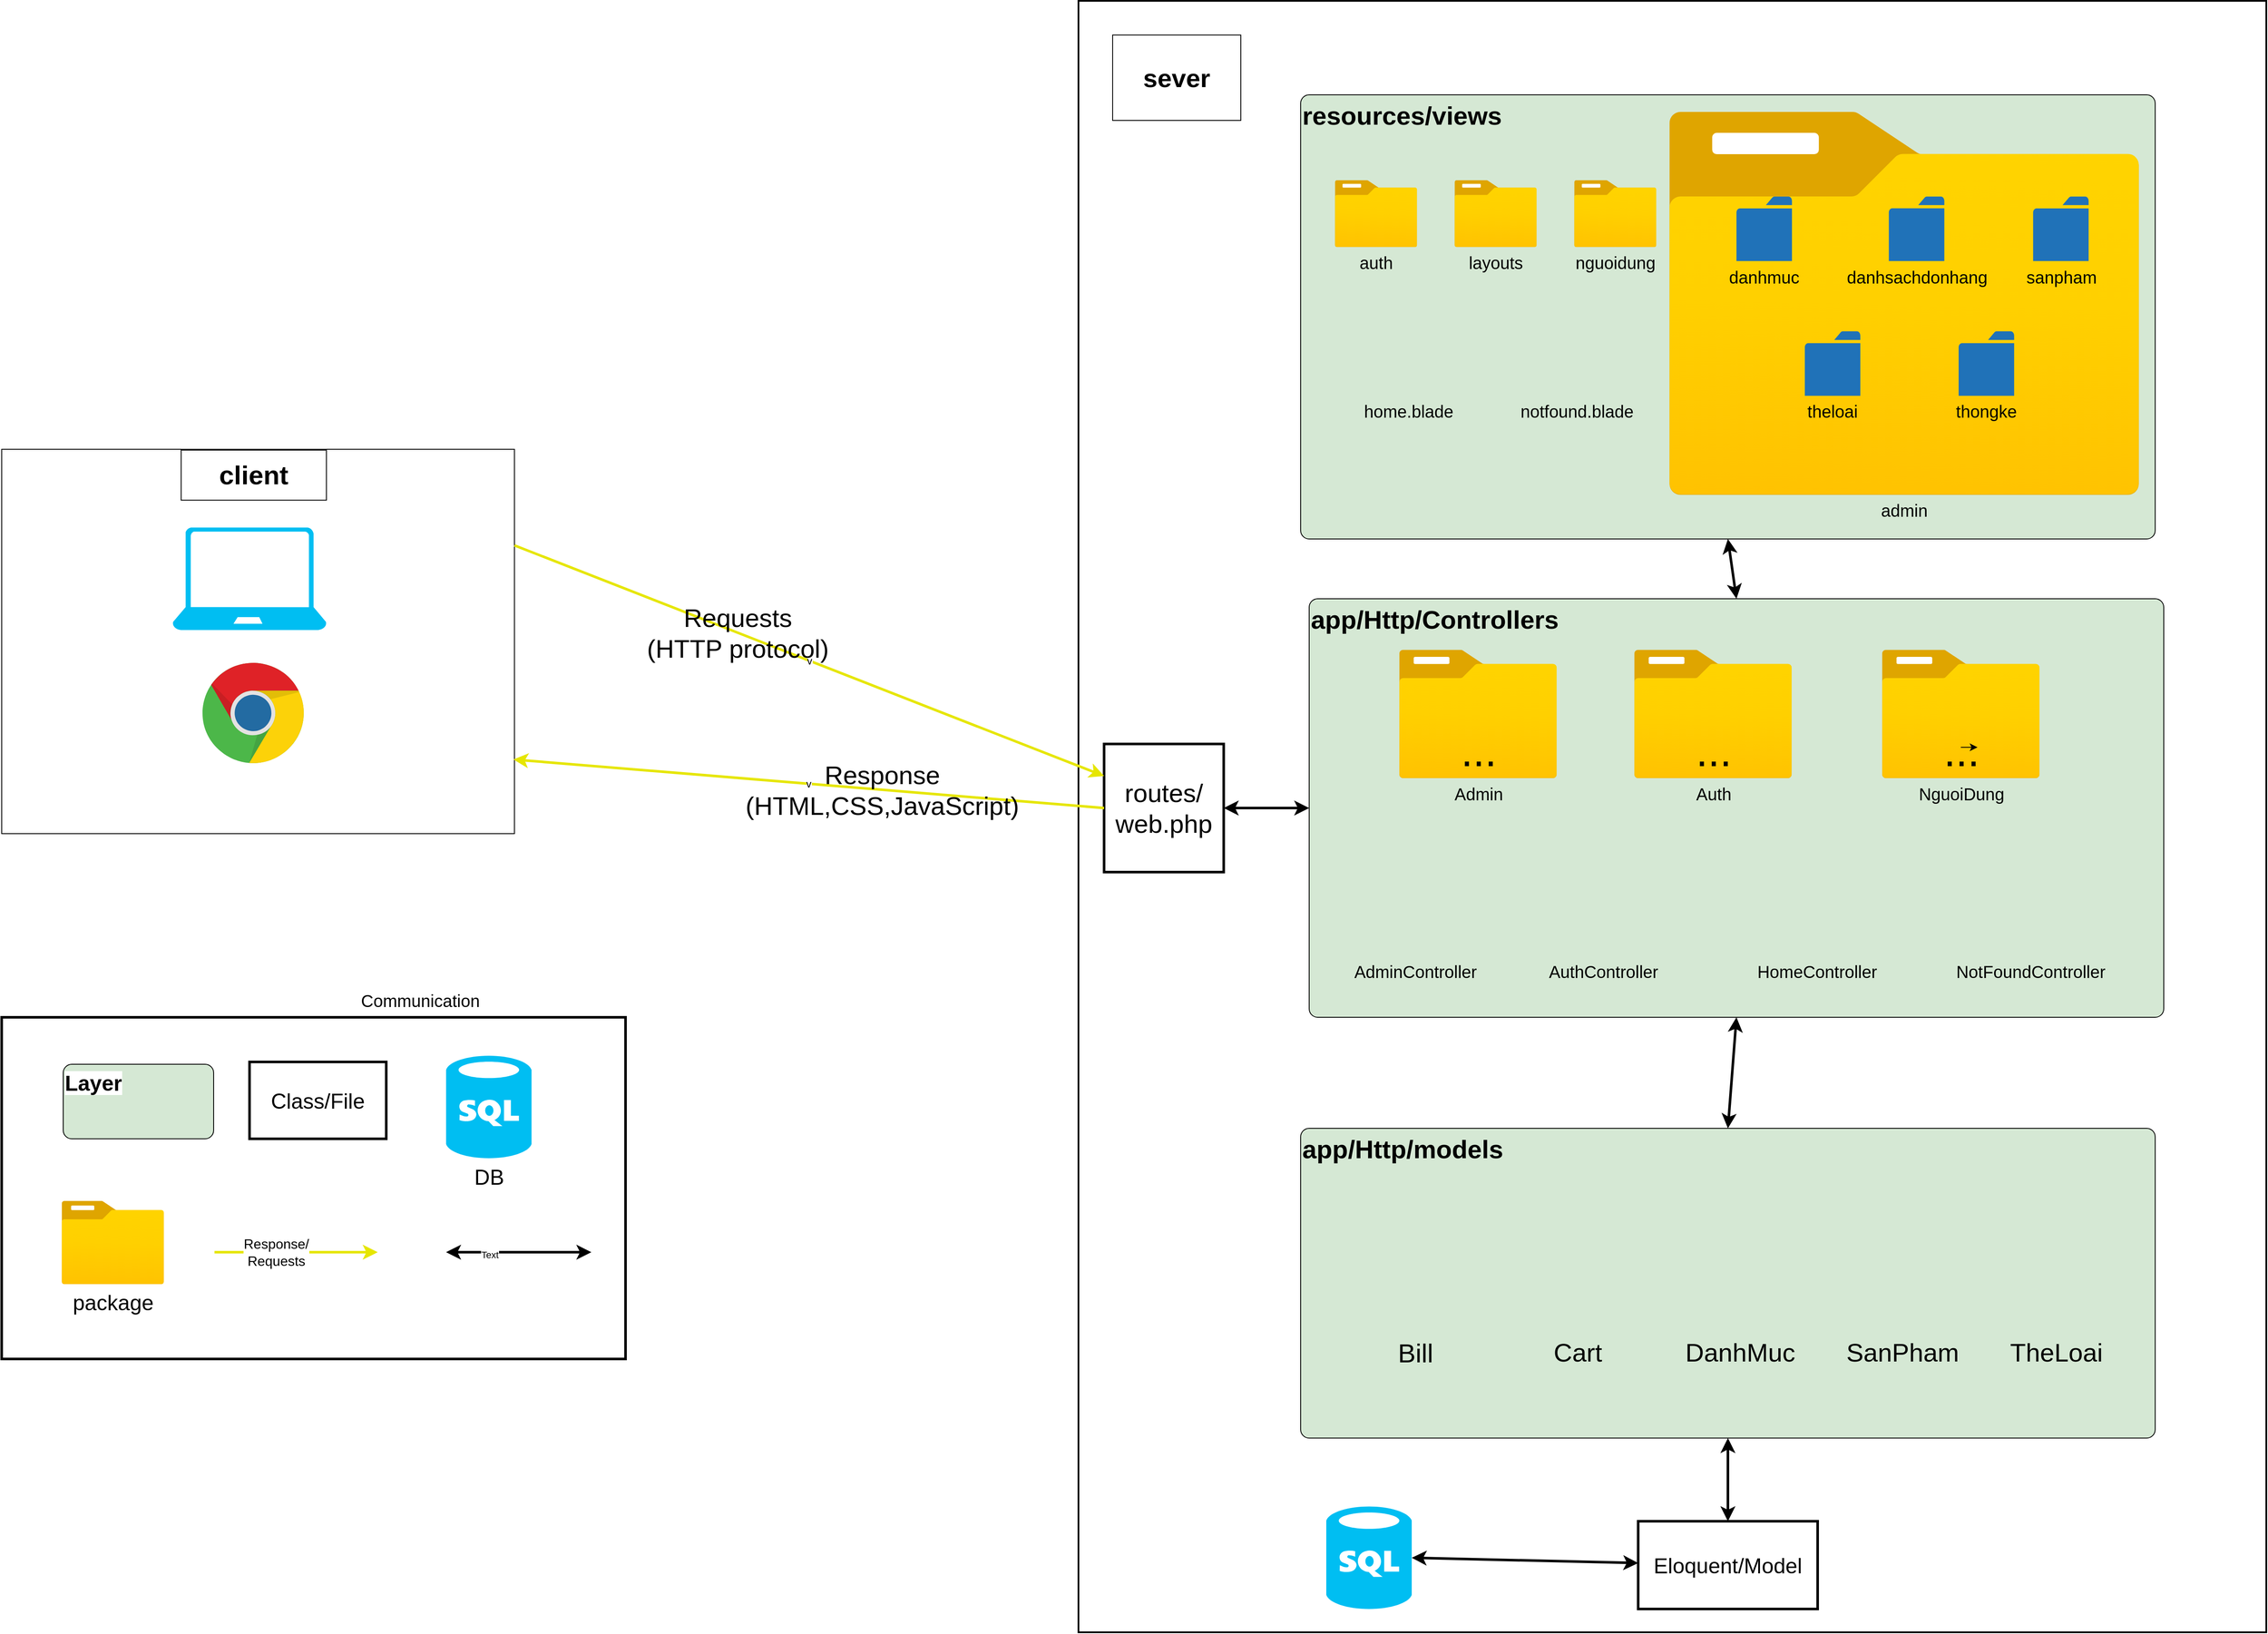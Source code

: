 <mxfile version="21.2.1" type="device">
  <diagram id="R2lEEEUBdFMjLlhIrx00" name="Page-1">
    <mxGraphModel dx="3373" dy="1453" grid="1" gridSize="10" guides="1" tooltips="1" connect="1" arrows="1" fold="1" page="1" pageScale="1" pageWidth="850" pageHeight="1100" background="#FFFFFF" math="0" shadow="0" extFonts="Permanent Marker^https://fonts.googleapis.com/css?family=Permanent+Marker">
      <root>
        <mxCell id="0" />
        <mxCell id="1" parent="0" />
        <mxCell id="5I6KbbuqI9N9IZFCoAGK-53" value="" style="rounded=0;whiteSpace=wrap;html=1;fontSize=20;strokeWidth=3;" parent="1" vertex="1">
          <mxGeometry x="-780" y="1365" width="730" height="400" as="geometry" />
        </mxCell>
        <mxCell id="iftpOIWhje2gakNTgD5A-1" value="" style="rounded=0;whiteSpace=wrap;html=1;spacing=2;strokeWidth=2;" parent="1" vertex="1">
          <mxGeometry x="480" y="175" width="1390" height="1910" as="geometry" />
        </mxCell>
        <mxCell id="iftpOIWhje2gakNTgD5A-53" value="&lt;span style=&quot;font-size: 30px;&quot;&gt;app/Http/models&lt;/span&gt;" style="points=[[0.25,0,0],[0.5,0,0],[0.75,0,0],[1,0.25,0],[1,0.5,0],[1,0.75,0],[0.75,1,0],[0.5,1,0],[0.25,1,0],[0,0.75,0],[0,0.5,0],[0,0.25,0]];shape=mxgraph.bpmn.task;whiteSpace=wrap;rectStyle=rounded;size=10;html=1;container=1;expand=0;collapsible=0;taskMarker=abstract;align=left;verticalAlign=top;labelBackgroundColor=none;fontSize=30;fontStyle=1;fillColor=#D5E8D4;fontColor=default;" parent="1" vertex="1">
          <mxGeometry x="740" y="1495" width="1000" height="362.61" as="geometry" />
        </mxCell>
        <mxCell id="klRfohYhWpBR4-_uK9t3-46" value="TheLoai" style="shape=image;html=1;verticalAlign=top;verticalLabelPosition=bottom;labelBackgroundColor=none;imageAspect=0;aspect=fixed;image=https://cdn1.iconfinder.com/data/icons/bootstrap-vol-3/16/filetype-php-128.png;fontSize=30;" vertex="1" parent="iftpOIWhje2gakNTgD5A-53">
          <mxGeometry x="820" y="110" width="128" height="128" as="geometry" />
        </mxCell>
        <mxCell id="klRfohYhWpBR4-_uK9t3-45" value="SanPham" style="shape=image;html=1;verticalAlign=top;verticalLabelPosition=bottom;labelBackgroundColor=none;imageAspect=0;aspect=fixed;image=https://cdn1.iconfinder.com/data/icons/bootstrap-vol-3/16/filetype-php-128.png;fontSize=30;" vertex="1" parent="iftpOIWhje2gakNTgD5A-53">
          <mxGeometry x="640" y="110" width="128" height="128" as="geometry" />
        </mxCell>
        <mxCell id="klRfohYhWpBR4-_uK9t3-44" value="DanhMuc" style="shape=image;html=1;verticalAlign=top;verticalLabelPosition=bottom;labelBackgroundColor=none;imageAspect=0;aspect=fixed;image=https://cdn1.iconfinder.com/data/icons/bootstrap-vol-3/16/filetype-php-128.png;fontSize=30;" vertex="1" parent="iftpOIWhje2gakNTgD5A-53">
          <mxGeometry x="450" y="110" width="128" height="128" as="geometry" />
        </mxCell>
        <mxCell id="klRfohYhWpBR4-_uK9t3-43" value="Bill" style="shape=image;html=1;verticalAlign=top;verticalLabelPosition=bottom;labelBackgroundColor=none;imageAspect=0;aspect=fixed;image=https://cdn1.iconfinder.com/data/icons/bootstrap-vol-3/16/filetype-php-128.png;fontSize=31;" vertex="1" parent="iftpOIWhje2gakNTgD5A-53">
          <mxGeometry x="70" y="110.0" width="128" height="128" as="geometry" />
        </mxCell>
        <mxCell id="klRfohYhWpBR4-_uK9t3-47" value="Cart" style="shape=image;html=1;verticalAlign=top;verticalLabelPosition=bottom;labelBackgroundColor=none;imageAspect=0;aspect=fixed;image=https://cdn1.iconfinder.com/data/icons/bootstrap-vol-3/16/filetype-php-128.png;fontSize=30;" vertex="1" parent="iftpOIWhje2gakNTgD5A-53">
          <mxGeometry x="260" y="110" width="128" height="128" as="geometry" />
        </mxCell>
        <mxCell id="iftpOIWhje2gakNTgD5A-6" value="&lt;span style=&quot;font-size: 30px;&quot;&gt;resources/views&lt;/span&gt;" style="points=[[0.25,0,0],[0.5,0,0],[0.75,0,0],[1,0.25,0],[1,0.5,0],[1,0.75,0],[0.75,1,0],[0.5,1,0],[0.25,1,0],[0,0.75,0],[0,0.5,0],[0,0.25,0]];shape=mxgraph.bpmn.task;whiteSpace=wrap;rectStyle=rounded;size=10;html=1;container=1;expand=0;collapsible=0;taskMarker=abstract;align=left;verticalAlign=top;labelBackgroundColor=none;fontStyle=1;fontSize=30;fillColor=#D5E8D4;" parent="1" vertex="1">
          <mxGeometry x="740" y="285" width="1000" height="520" as="geometry" />
        </mxCell>
        <mxCell id="5I6KbbuqI9N9IZFCoAGK-5" value="layouts" style="image;aspect=fixed;html=1;points=[];align=center;fontSize=20;image=img/lib/azure2/general/Folder_Blank.svg;labelBackgroundColor=none;" parent="iftpOIWhje2gakNTgD5A-6" vertex="1">
          <mxGeometry x="180" y="100" width="96.38" height="78.21" as="geometry" />
        </mxCell>
        <mxCell id="klRfohYhWpBR4-_uK9t3-5" value="home.blade" style="shape=image;html=1;verticalAlign=top;verticalLabelPosition=bottom;labelBackgroundColor=none;imageAspect=0;aspect=fixed;image=https://cdn1.iconfinder.com/data/icons/bootstrap-vol-3/16/filetype-php-128.png;fontSize=20;" vertex="1" parent="iftpOIWhje2gakNTgD5A-6">
          <mxGeometry x="79.996" y="260.0" width="92.406" height="92.406" as="geometry" />
        </mxCell>
        <mxCell id="klRfohYhWpBR4-_uK9t3-7" value="notfound.blade" style="shape=image;html=1;verticalAlign=top;verticalLabelPosition=bottom;labelBackgroundColor=none;imageAspect=0;aspect=fixed;image=https://cdn1.iconfinder.com/data/icons/bootstrap-vol-3/16/filetype-php-128.png;fontSize=20;" vertex="1" parent="iftpOIWhje2gakNTgD5A-6">
          <mxGeometry x="276.375" y="260.0" width="92.406" height="92.406" as="geometry" />
        </mxCell>
        <mxCell id="5I6KbbuqI9N9IZFCoAGK-3" value="nguoidung" style="image;aspect=fixed;html=1;points=[];align=center;fontSize=20;image=img/lib/azure2/general/Folder_Blank.svg;labelBackgroundColor=none;" parent="iftpOIWhje2gakNTgD5A-6" vertex="1">
          <mxGeometry x="320" y="100" width="96.38" height="78.22" as="geometry" />
        </mxCell>
        <mxCell id="5I6KbbuqI9N9IZFCoAGK-11" value="admin" style="image;aspect=fixed;html=1;points=[];align=center;fontSize=20;image=img/lib/azure2/general/Folder_Blank.svg;labelBackgroundColor=none;" parent="iftpOIWhje2gakNTgD5A-6" vertex="1">
          <mxGeometry x="430" y="20" width="552.46" height="448.38" as="geometry" />
        </mxCell>
        <mxCell id="5I6KbbuqI9N9IZFCoAGK-14" value="danhmuc" style="sketch=0;pointerEvents=1;shadow=0;dashed=0;html=1;strokeColor=none;labelPosition=center;verticalLabelPosition=bottom;verticalAlign=top;outlineConnect=0;align=center;shape=mxgraph.office.concepts.folder;fillColor=#2072B8;fontSize=20;" parent="iftpOIWhje2gakNTgD5A-6" vertex="1">
          <mxGeometry x="509.997" y="119.1" width="64.935" height="75.484" as="geometry" />
        </mxCell>
        <mxCell id="5I6KbbuqI9N9IZFCoAGK-16" value="danhsachdonhang" style="sketch=0;pointerEvents=1;shadow=0;dashed=0;html=1;strokeColor=none;labelPosition=center;verticalLabelPosition=bottom;verticalAlign=top;outlineConnect=0;align=center;shape=mxgraph.office.concepts.folder;fillColor=#2072B8;fontSize=20;" parent="iftpOIWhje2gakNTgD5A-6" vertex="1">
          <mxGeometry x="688.308" y="119.097" width="64.935" height="75.484" as="geometry" />
        </mxCell>
        <mxCell id="5I6KbbuqI9N9IZFCoAGK-1" value="auth" style="image;aspect=fixed;html=1;points=[];align=center;fontSize=20;image=img/lib/azure2/general/Folder_Blank.svg;labelBackgroundColor=none;" parent="iftpOIWhje2gakNTgD5A-6" vertex="1">
          <mxGeometry x="40" y="100" width="96.38" height="78.22" as="geometry" />
        </mxCell>
        <mxCell id="klRfohYhWpBR4-_uK9t3-11" value="theloai" style="sketch=0;pointerEvents=1;shadow=0;dashed=0;html=1;strokeColor=none;labelPosition=center;verticalLabelPosition=bottom;verticalAlign=top;outlineConnect=0;align=center;shape=mxgraph.office.concepts.folder;fillColor=#2072B8;fontSize=20;" vertex="1" parent="iftpOIWhje2gakNTgD5A-6">
          <mxGeometry x="589.998" y="276.92" width="64.935" height="75.484" as="geometry" />
        </mxCell>
        <mxCell id="klRfohYhWpBR4-_uK9t3-10" value="sanpham" style="sketch=0;pointerEvents=1;shadow=0;dashed=0;html=1;strokeColor=none;labelPosition=center;verticalLabelPosition=bottom;verticalAlign=top;outlineConnect=0;align=center;shape=mxgraph.office.concepts.folder;fillColor=#2072B8;fontSize=20;" vertex="1" parent="iftpOIWhje2gakNTgD5A-6">
          <mxGeometry x="857.147" y="119.1" width="64.935" height="75.484" as="geometry" />
        </mxCell>
        <mxCell id="klRfohYhWpBR4-_uK9t3-22" value="thongke" style="sketch=0;pointerEvents=1;shadow=0;dashed=0;html=1;strokeColor=none;labelPosition=center;verticalLabelPosition=bottom;verticalAlign=top;outlineConnect=0;align=center;shape=mxgraph.office.concepts.folder;fillColor=#2072B8;fontSize=20;" vertex="1" parent="iftpOIWhje2gakNTgD5A-6">
          <mxGeometry x="769.998" y="276.92" width="64.935" height="75.484" as="geometry" />
        </mxCell>
        <mxCell id="iftpOIWhje2gakNTgD5A-3" value="&lt;span style=&quot;font-size: 30px;&quot;&gt;sever&lt;/span&gt;" style="rounded=0;whiteSpace=wrap;html=1;fontStyle=1;fontSize=30;" parent="1" vertex="1">
          <mxGeometry x="520" y="215" width="150" height="100" as="geometry" />
        </mxCell>
        <mxCell id="iftpOIWhje2gakNTgD5A-28" value="&lt;span style=&quot;font-size: 30px;&quot;&gt;app/Http/Controllers&lt;/span&gt;" style="points=[[0.25,0,0],[0.5,0,0],[0.75,0,0],[1,0.25,0],[1,0.5,0],[1,0.75,0],[0.75,1,0],[0.5,1,0],[0.25,1,0],[0,0.75,0],[0,0.5,0],[0,0.25,0]];shape=mxgraph.bpmn.task;whiteSpace=wrap;rectStyle=rounded;size=10;html=1;container=1;expand=0;collapsible=0;taskMarker=abstract;align=left;verticalAlign=top;labelBackgroundColor=none;fontSize=30;fontStyle=1;fillColor=#D5E8D4;" parent="1" vertex="1">
          <mxGeometry x="750" y="875" width="1000" height="490" as="geometry" />
        </mxCell>
        <mxCell id="5I6KbbuqI9N9IZFCoAGK-19" value="&lt;font style=&quot;font-size: 20px;&quot;&gt;Admin&lt;/font&gt;" style="image;aspect=fixed;html=1;points=[];align=center;fontSize=12;image=img/lib/azure2/general/Folder_Blank.svg;labelBackgroundColor=none;" parent="iftpOIWhje2gakNTgD5A-28" vertex="1">
          <mxGeometry x="105" y="59.76" width="185.12" height="150.24" as="geometry" />
        </mxCell>
        <mxCell id="klRfohYhWpBR4-_uK9t3-24" value="&lt;font style=&quot;font-size: 20px;&quot;&gt;NguoiDung&lt;/font&gt;" style="image;aspect=fixed;html=1;points=[];align=center;fontSize=12;image=img/lib/azure2/general/Folder_Blank.svg;labelBackgroundColor=none;" vertex="1" parent="iftpOIWhje2gakNTgD5A-28">
          <mxGeometry x="670" y="59.76" width="185.11" height="150.24" as="geometry" />
        </mxCell>
        <mxCell id="klRfohYhWpBR4-_uK9t3-25" value="&lt;font style=&quot;font-size: 20px;&quot;&gt;Auth&lt;/font&gt;" style="image;aspect=fixed;html=1;points=[];align=center;fontSize=12;image=img/lib/azure2/general/Folder_Blank.svg;labelBackgroundColor=none;" vertex="1" parent="iftpOIWhje2gakNTgD5A-28">
          <mxGeometry x="380" y="59.76" width="185.12" height="150.24" as="geometry" />
        </mxCell>
        <mxCell id="klRfohYhWpBR4-_uK9t3-32" value="AdminController" style="shape=image;html=1;verticalAlign=top;verticalLabelPosition=bottom;labelBackgroundColor=none;imageAspect=0;aspect=fixed;image=https://cdn1.iconfinder.com/data/icons/bootstrap-vol-3/16/filetype-php-128.png;fontSize=20;" vertex="1" parent="iftpOIWhje2gakNTgD5A-28">
          <mxGeometry x="60" y="290" width="128" height="128" as="geometry" />
        </mxCell>
        <mxCell id="klRfohYhWpBR4-_uK9t3-35" value="NotFoundController" style="shape=image;html=1;verticalAlign=top;verticalLabelPosition=bottom;labelBackgroundColor=none;imageAspect=0;aspect=fixed;image=https://cdn1.iconfinder.com/data/icons/bootstrap-vol-3/16/filetype-php-128.png;fontSize=20;" vertex="1" parent="iftpOIWhje2gakNTgD5A-28">
          <mxGeometry x="780" y="290" width="128" height="128" as="geometry" />
        </mxCell>
        <mxCell id="klRfohYhWpBR4-_uK9t3-34" value="HomeController" style="shape=image;html=1;verticalAlign=top;verticalLabelPosition=bottom;labelBackgroundColor=none;imageAspect=0;aspect=fixed;image=https://cdn1.iconfinder.com/data/icons/bootstrap-vol-3/16/filetype-php-128.png;fontSize=20;" vertex="1" parent="iftpOIWhje2gakNTgD5A-28">
          <mxGeometry x="530" y="290" width="128" height="128" as="geometry" />
        </mxCell>
        <mxCell id="klRfohYhWpBR4-_uK9t3-33" value="AuthController" style="shape=image;html=1;verticalAlign=top;verticalLabelPosition=bottom;labelBackgroundColor=none;imageAspect=0;aspect=fixed;image=https://cdn1.iconfinder.com/data/icons/bootstrap-vol-3/16/filetype-php-128.png;fontSize=20;" vertex="1" parent="iftpOIWhje2gakNTgD5A-28">
          <mxGeometry x="280" y="290" width="128" height="128" as="geometry" />
        </mxCell>
        <mxCell id="klRfohYhWpBR4-_uK9t3-37" value="..." style="shape=image;html=1;verticalAlign=top;verticalLabelPosition=bottom;labelBackgroundColor=none;imageAspect=0;aspect=fixed;image=https://cdn1.iconfinder.com/data/icons/bootstrap-vol-3/16/filetype-php-128.png;fontSize=50;horizontal=1;labelPosition=center;align=center;labelBorderColor=none;spacing=1;spacingTop=-31;" vertex="1" parent="iftpOIWhje2gakNTgD5A-28">
          <mxGeometry x="158.56" y="95.88" width="78" height="78" as="geometry" />
        </mxCell>
        <mxCell id="klRfohYhWpBR4-_uK9t3-40" value="..." style="shape=image;html=1;verticalAlign=top;verticalLabelPosition=bottom;labelBackgroundColor=none;imageAspect=0;aspect=fixed;image=https://cdn1.iconfinder.com/data/icons/bootstrap-vol-3/16/filetype-php-128.png;fontSize=50;horizontal=1;labelPosition=center;align=center;labelBorderColor=none;spacing=1;spacingTop=-31;" vertex="1" parent="iftpOIWhje2gakNTgD5A-28">
          <mxGeometry x="723.55" y="95.88" width="78" height="78" as="geometry" />
        </mxCell>
        <mxCell id="klRfohYhWpBR4-_uK9t3-39" value="..." style="shape=image;html=1;verticalAlign=top;verticalLabelPosition=bottom;labelBackgroundColor=none;imageAspect=0;aspect=fixed;image=https://cdn1.iconfinder.com/data/icons/bootstrap-vol-3/16/filetype-php-128.png;fontSize=50;horizontal=1;labelPosition=center;align=center;labelBorderColor=none;spacing=1;spacingTop=-31;" vertex="1" parent="iftpOIWhje2gakNTgD5A-28">
          <mxGeometry x="433.56" y="95.88" width="78" height="78" as="geometry" />
        </mxCell>
        <mxCell id="klRfohYhWpBR4-_uK9t3-42" style="edgeStyle=orthogonalEdgeStyle;rounded=0;orthogonalLoop=1;jettySize=auto;html=1;exitX=0.5;exitY=1;exitDx=0;exitDy=0;entryX=0.75;entryY=1;entryDx=0;entryDy=0;" edge="1" parent="iftpOIWhje2gakNTgD5A-28" source="klRfohYhWpBR4-_uK9t3-40" target="klRfohYhWpBR4-_uK9t3-40">
          <mxGeometry relative="1" as="geometry" />
        </mxCell>
        <mxCell id="iftpOIWhje2gakNTgD5A-67" value="" style="verticalLabelPosition=bottom;html=1;verticalAlign=top;align=center;strokeColor=none;fillColor=#00BEF2;shape=mxgraph.azure.sql_database;" parent="1" vertex="1">
          <mxGeometry x="770" y="1937.74" width="100" height="120" as="geometry" />
        </mxCell>
        <mxCell id="iftpOIWhje2gakNTgD5A-68" value="" style="rounded=0;whiteSpace=wrap;html=1;" parent="1" vertex="1">
          <mxGeometry x="-780" y="700" width="600" height="450" as="geometry" />
        </mxCell>
        <mxCell id="iftpOIWhje2gakNTgD5A-71" value="" style="verticalLabelPosition=bottom;html=1;verticalAlign=top;align=center;strokeColor=none;fillColor=#00BEF2;shape=mxgraph.azure.laptop;pointerEvents=1;" parent="1" vertex="1">
          <mxGeometry x="-580" y="791.62" width="180" height="120" as="geometry" />
        </mxCell>
        <mxCell id="iftpOIWhje2gakNTgD5A-72" value="" style="dashed=0;outlineConnect=0;html=1;align=center;labelPosition=center;verticalLabelPosition=bottom;verticalAlign=top;shape=mxgraph.weblogos.chrome" parent="1" vertex="1">
          <mxGeometry x="-545" y="950" width="120" height="120" as="geometry" />
        </mxCell>
        <mxCell id="iftpOIWhje2gakNTgD5A-75" value="" style="shape=image;html=1;verticalAlign=top;verticalLabelPosition=bottom;labelBackgroundColor=#ffffff;imageAspect=0;aspect=fixed;image=https://cdn2.iconfinder.com/data/icons/browsers/Firefox.png" parent="1" vertex="1">
          <mxGeometry x="-345" y="950" width="128" height="128" as="geometry" />
        </mxCell>
        <mxCell id="iftpOIWhje2gakNTgD5A-76" value="&lt;span style=&quot;font-size: 31px;&quot;&gt;client&lt;/span&gt;" style="rounded=0;whiteSpace=wrap;html=1;fontStyle=1;fontSize=31;" parent="1" vertex="1">
          <mxGeometry x="-570" y="701" width="170" height="58.58" as="geometry" />
        </mxCell>
        <mxCell id="5I6KbbuqI9N9IZFCoAGK-33" value="&lt;font style=&quot;font-size: 25px;&quot;&gt;Eloquent/Model&lt;/font&gt;" style="rounded=0;whiteSpace=wrap;html=1;fontSize=25;strokeWidth=3;" parent="1" vertex="1">
          <mxGeometry x="1135" y="1955" width="210" height="102.74" as="geometry" />
        </mxCell>
        <mxCell id="5I6KbbuqI9N9IZFCoAGK-34" value="routes/&lt;br style=&quot;font-size: 30px;&quot;&gt;web.php" style="rounded=0;whiteSpace=wrap;html=1;fontSize=30;strokeWidth=3;" parent="1" vertex="1">
          <mxGeometry x="510" y="1045" width="140" height="150" as="geometry" />
        </mxCell>
        <mxCell id="5I6KbbuqI9N9IZFCoAGK-35" value="" style="endArrow=classic;startArrow=classic;html=1;rounded=0;fontSize=20;startSize=8;endSize=8;curved=1;strokeWidth=3;exitX=0.5;exitY=0;exitDx=0;exitDy=0;exitPerimeter=0;entryX=0.5;entryY=1;entryDx=0;entryDy=0;entryPerimeter=0;" parent="1" source="iftpOIWhje2gakNTgD5A-53" target="iftpOIWhje2gakNTgD5A-28" edge="1">
          <mxGeometry width="50" height="50" relative="1" as="geometry">
            <mxPoint x="1130" y="840" as="sourcePoint" />
            <mxPoint x="1180" y="790" as="targetPoint" />
          </mxGeometry>
        </mxCell>
        <mxCell id="5I6KbbuqI9N9IZFCoAGK-38" value="" style="endArrow=classic;startArrow=classic;html=1;rounded=0;fontSize=20;startSize=8;endSize=8;curved=1;strokeWidth=3;exitX=0.5;exitY=0;exitDx=0;exitDy=0;exitPerimeter=0;entryX=0.5;entryY=1;entryDx=0;entryDy=0;entryPerimeter=0;" parent="1" source="iftpOIWhje2gakNTgD5A-28" target="iftpOIWhje2gakNTgD5A-6" edge="1">
          <mxGeometry width="50" height="50" relative="1" as="geometry">
            <mxPoint x="620" y="997" as="sourcePoint" />
            <mxPoint x="719" y="938" as="targetPoint" />
          </mxGeometry>
        </mxCell>
        <mxCell id="5I6KbbuqI9N9IZFCoAGK-39" value="" style="endArrow=classic;startArrow=classic;html=1;rounded=0;fontSize=20;startSize=8;endSize=8;curved=1;strokeWidth=3;exitX=0.5;exitY=1;exitDx=0;exitDy=0;exitPerimeter=0;entryX=0.5;entryY=0;entryDx=0;entryDy=0;" parent="1" source="iftpOIWhje2gakNTgD5A-53" target="5I6KbbuqI9N9IZFCoAGK-33" edge="1">
          <mxGeometry width="50" height="50" relative="1" as="geometry">
            <mxPoint x="620" y="997" as="sourcePoint" />
            <mxPoint x="719" y="938" as="targetPoint" />
          </mxGeometry>
        </mxCell>
        <mxCell id="5I6KbbuqI9N9IZFCoAGK-40" value="" style="endArrow=classic;startArrow=classic;html=1;rounded=0;fontSize=20;startSize=8;endSize=8;curved=1;strokeWidth=3;exitX=1;exitY=0.5;exitDx=0;exitDy=0;exitPerimeter=0;" parent="1" source="iftpOIWhje2gakNTgD5A-67" target="5I6KbbuqI9N9IZFCoAGK-33" edge="1">
          <mxGeometry width="50" height="50" relative="1" as="geometry">
            <mxPoint x="681" y="1205" as="sourcePoint" />
            <mxPoint x="720" y="1300" as="targetPoint" />
          </mxGeometry>
        </mxCell>
        <mxCell id="5I6KbbuqI9N9IZFCoAGK-41" value="" style="endArrow=classic;startArrow=classic;html=1;rounded=0;fontSize=20;startSize=8;endSize=8;curved=1;strokeWidth=3;exitX=0;exitY=0.5;exitDx=0;exitDy=0;exitPerimeter=0;entryX=1;entryY=0.5;entryDx=0;entryDy=0;" parent="1" source="iftpOIWhje2gakNTgD5A-28" target="5I6KbbuqI9N9IZFCoAGK-34" edge="1">
          <mxGeometry width="50" height="50" relative="1" as="geometry">
            <mxPoint x="620" y="997" as="sourcePoint" />
            <mxPoint x="719" y="938" as="targetPoint" />
          </mxGeometry>
        </mxCell>
        <mxCell id="5I6KbbuqI9N9IZFCoAGK-42" value="v" style="endArrow=classic;html=1;rounded=0;fontSize=12;startSize=8;endSize=8;curved=1;exitX=1;exitY=0.25;exitDx=0;exitDy=0;entryX=0;entryY=0.25;entryDx=0;entryDy=0;fillColor=#ffff88;strokeColor=#E6E600;strokeWidth=3;" parent="1" source="iftpOIWhje2gakNTgD5A-68" target="5I6KbbuqI9N9IZFCoAGK-34" edge="1">
          <mxGeometry width="50" height="50" relative="1" as="geometry">
            <mxPoint x="-70" y="740" as="sourcePoint" />
            <mxPoint x="-20" y="690" as="targetPoint" />
          </mxGeometry>
        </mxCell>
        <mxCell id="5I6KbbuqI9N9IZFCoAGK-43" value="Requests&lt;br style=&quot;font-size: 30px;&quot;&gt;(HTTP protocol)" style="edgeLabel;html=1;align=center;verticalAlign=middle;resizable=0;points=[];fontSize=30;labelBackgroundColor=none;" parent="5I6KbbuqI9N9IZFCoAGK-42" vertex="1" connectable="0">
          <mxGeometry x="-0.246" relative="1" as="geometry">
            <mxPoint as="offset" />
          </mxGeometry>
        </mxCell>
        <mxCell id="5I6KbbuqI9N9IZFCoAGK-46" value="v" style="endArrow=classic;html=1;rounded=0;fontSize=12;startSize=8;endSize=8;curved=1;fillColor=#ffff88;strokeColor=#E6E600;strokeWidth=3;exitX=0;exitY=0.5;exitDx=0;exitDy=0;entryX=0.998;entryY=0.807;entryDx=0;entryDy=0;entryPerimeter=0;" parent="1" source="5I6KbbuqI9N9IZFCoAGK-34" target="iftpOIWhje2gakNTgD5A-68" edge="1">
          <mxGeometry width="50" height="50" relative="1" as="geometry">
            <mxPoint x="-30" y="880" as="sourcePoint" />
            <mxPoint x="-220" y="770" as="targetPoint" />
            <Array as="points" />
          </mxGeometry>
        </mxCell>
        <mxCell id="5I6KbbuqI9N9IZFCoAGK-47" value="&lt;div style=&quot;font-size: 30px;&quot;&gt;Response&lt;/div&gt;&lt;div style=&quot;font-size: 30px;&quot;&gt;(HTML,CSS,JavaScript)&lt;/div&gt;" style="edgeLabel;html=1;align=center;verticalAlign=middle;resizable=0;points=[];fontSize=30;labelBackgroundColor=none;" parent="5I6KbbuqI9N9IZFCoAGK-46" vertex="1" connectable="0">
          <mxGeometry x="-0.246" relative="1" as="geometry">
            <mxPoint as="offset" />
          </mxGeometry>
        </mxCell>
        <mxCell id="5I6KbbuqI9N9IZFCoAGK-49" value="&lt;font style=&quot;font-size: 25px;&quot;&gt;Class/File&lt;/font&gt;" style="rounded=0;whiteSpace=wrap;html=1;fontSize=25;strokeWidth=3;" parent="1" vertex="1">
          <mxGeometry x="-490" y="1417.26" width="160" height="90" as="geometry" />
        </mxCell>
        <mxCell id="5I6KbbuqI9N9IZFCoAGK-56" value="v" style="endArrow=classic;html=1;rounded=0;fontSize=12;startSize=8;endSize=8;curved=1;fillColor=#ffff88;strokeColor=#E6E600;strokeWidth=3;" parent="1" edge="1">
          <mxGeometry width="50" height="50" relative="1" as="geometry">
            <mxPoint x="-531" y="1640" as="sourcePoint" />
            <mxPoint x="-340" y="1640" as="targetPoint" />
            <Array as="points">
              <mxPoint x="-381" y="1640" />
            </Array>
          </mxGeometry>
        </mxCell>
        <mxCell id="5I6KbbuqI9N9IZFCoAGK-57" value="&lt;div&gt;Response/&lt;/div&gt;&lt;div&gt;Requests&lt;br style=&quot;border-color: var(--border-color);&quot;&gt;&lt;/div&gt;" style="edgeLabel;html=1;align=center;verticalAlign=middle;resizable=0;points=[];fontSize=16;" parent="5I6KbbuqI9N9IZFCoAGK-56" vertex="1" connectable="0">
          <mxGeometry x="-0.246" relative="1" as="geometry">
            <mxPoint as="offset" />
          </mxGeometry>
        </mxCell>
        <mxCell id="klRfohYhWpBR4-_uK9t3-57" value="&lt;div&gt;Response/&lt;/div&gt;&lt;div&gt;Requests&lt;br style=&quot;border-color: var(--border-color);&quot;&gt;&lt;/div&gt;" style="edgeLabel;html=1;align=center;verticalAlign=middle;resizable=0;points=[];fontSize=16;" vertex="1" connectable="0" parent="5I6KbbuqI9N9IZFCoAGK-56">
          <mxGeometry x="-0.246" relative="1" as="geometry">
            <mxPoint as="offset" />
          </mxGeometry>
        </mxCell>
        <mxCell id="5I6KbbuqI9N9IZFCoAGK-59" value="&lt;font style=&quot;font-size: 20px;&quot;&gt;Communication&lt;/font&gt;" style="text;html=1;strokeColor=none;fillColor=none;align=center;verticalAlign=middle;whiteSpace=wrap;rounded=0;fontSize=16;" parent="1" vertex="1">
          <mxGeometry x="-350" y="1330" width="120" height="30" as="geometry" />
        </mxCell>
        <mxCell id="klRfohYhWpBR4-_uK9t3-3" value="" style="shape=image;html=1;verticalAlign=top;verticalLabelPosition=bottom;labelBackgroundColor=#ffffff;imageAspect=0;aspect=fixed;image=https://cdn2.iconfinder.com/data/icons/social-media-2189/48/13-Opera-128.png" vertex="1" parent="1">
          <mxGeometry x="-730" y="950" width="128" height="128" as="geometry" />
        </mxCell>
        <mxCell id="klRfohYhWpBR4-_uK9t3-55" value="&lt;span style=&quot;background-color: rgb(255, 255, 255); font-size: 25px;&quot;&gt;Layer&lt;/span&gt;" style="points=[[0.25,0,0],[0.5,0,0],[0.75,0,0],[1,0.25,0],[1,0.5,0],[1,0.75,0],[0.75,1,0],[0.5,1,0],[0.25,1,0],[0,0.75,0],[0,0.5,0],[0,0.25,0]];shape=mxgraph.bpmn.task;whiteSpace=wrap;rectStyle=rounded;size=10;html=1;container=1;expand=0;collapsible=0;taskMarker=abstract;align=left;verticalAlign=top;labelBackgroundColor=#D5E8D4;fontSize=25;fontStyle=1;fillColor=#D5E8D4;" vertex="1" parent="1">
          <mxGeometry x="-708" y="1420" width="176" height="87.26" as="geometry" />
        </mxCell>
        <mxCell id="klRfohYhWpBR4-_uK9t3-56" value="package" style="image;aspect=fixed;html=1;points=[];align=center;fontSize=25;image=img/lib/azure2/general/Folder_Blank.svg;" vertex="1" parent="1">
          <mxGeometry x="-710" y="1580" width="120" height="97.39" as="geometry" />
        </mxCell>
        <mxCell id="klRfohYhWpBR4-_uK9t3-58" value="" style="endArrow=classic;startArrow=classic;html=1;rounded=0;fontSize=20;startSize=8;endSize=8;curved=1;strokeWidth=3;" edge="1" parent="1">
          <mxGeometry width="50" height="50" relative="1" as="geometry">
            <mxPoint x="-90" y="1640" as="sourcePoint" />
            <mxPoint x="-260" y="1640" as="targetPoint" />
          </mxGeometry>
        </mxCell>
        <mxCell id="klRfohYhWpBR4-_uK9t3-60" value="Text" style="edgeLabel;html=1;align=center;verticalAlign=middle;resizable=0;points=[];" vertex="1" connectable="0" parent="klRfohYhWpBR4-_uK9t3-58">
          <mxGeometry x="0.431" y="3" relative="1" as="geometry">
            <mxPoint x="2" as="offset" />
          </mxGeometry>
        </mxCell>
        <mxCell id="klRfohYhWpBR4-_uK9t3-59" value="&lt;font style=&quot;font-size: 25px;&quot;&gt;DB&lt;/font&gt;" style="verticalLabelPosition=bottom;html=1;verticalAlign=top;align=center;strokeColor=none;fillColor=#00BEF2;shape=mxgraph.azure.sql_database;" vertex="1" parent="1">
          <mxGeometry x="-260.0" y="1410" width="100" height="120" as="geometry" />
        </mxCell>
      </root>
    </mxGraphModel>
  </diagram>
</mxfile>
